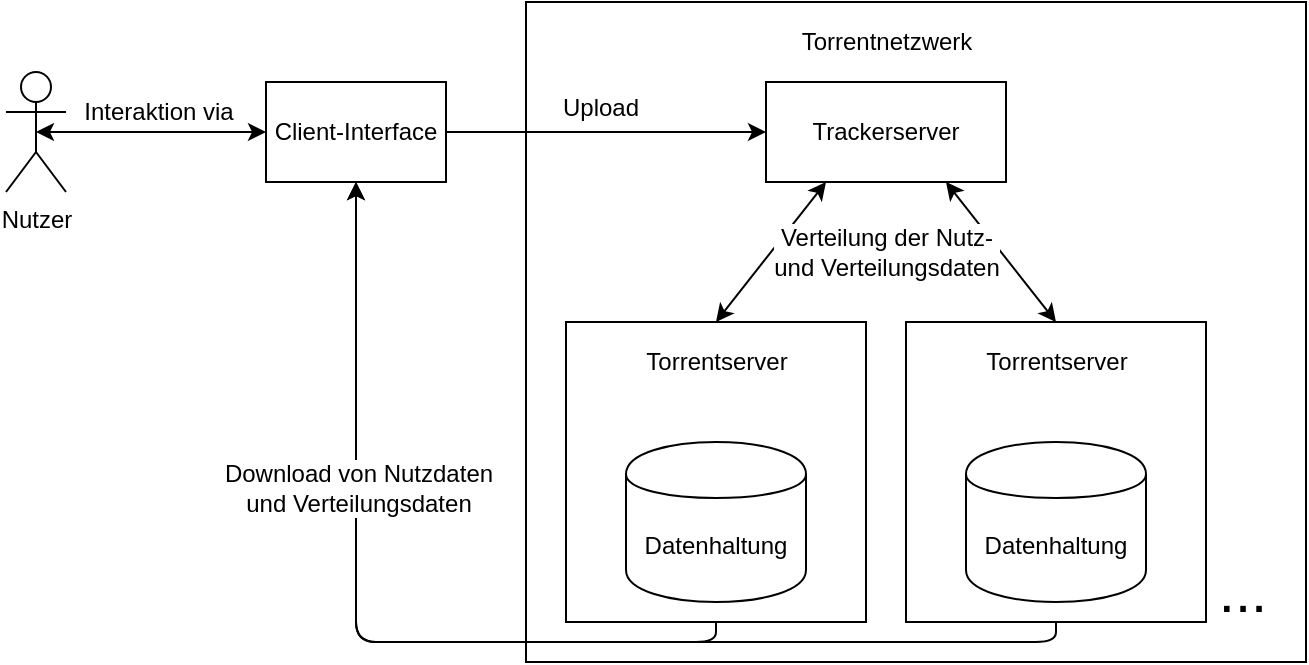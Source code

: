 <mxfile version="12.7.0" type="device"><diagram id="wEO8Pkke2gF6BbL1lY_F" name="Page-1"><mxGraphModel dx="981" dy="460" grid="1" gridSize="10" guides="1" tooltips="1" connect="1" arrows="1" fold="1" page="1" pageScale="1" pageWidth="827" pageHeight="1169" math="0" shadow="0"><root><mxCell id="0"/><mxCell id="1" parent="0"/><mxCell id="MlroK3jPVcfWCVCtqcUX-1" value="Nutzer" style="shape=umlActor;verticalLabelPosition=bottom;labelBackgroundColor=#ffffff;verticalAlign=top;html=1;outlineConnect=0;" parent="1" vertex="1"><mxGeometry x="20" y="45" width="30" height="60" as="geometry"/></mxCell><mxCell id="MlroK3jPVcfWCVCtqcUX-4" value="" style="rounded=0;whiteSpace=wrap;html=1;" parent="1" vertex="1"><mxGeometry x="280" y="10" width="390" height="330" as="geometry"/></mxCell><mxCell id="MlroK3jPVcfWCVCtqcUX-5" value="Torrentnetzwerk" style="text;html=1;align=center;verticalAlign=middle;resizable=0;points=[];autosize=1;" parent="1" vertex="1"><mxGeometry x="410" y="20" width="100" height="20" as="geometry"/></mxCell><mxCell id="MlroK3jPVcfWCVCtqcUX-9" value="" style="endArrow=classic;html=1;entryX=0;entryY=0.5;entryDx=0;entryDy=0;exitX=1;exitY=0.5;exitDx=0;exitDy=0;" parent="1" source="MlroK3jPVcfWCVCtqcUX-12" target="MlroK3jPVcfWCVCtqcUX-17" edge="1"><mxGeometry width="50" height="50" relative="1" as="geometry"><mxPoint x="330" y="90" as="sourcePoint"/><mxPoint x="395" y="85" as="targetPoint"/></mxGeometry></mxCell><mxCell id="MlroK3jPVcfWCVCtqcUX-11" value="Upload" style="text;html=1;align=center;verticalAlign=middle;resizable=0;points=[];labelBackgroundColor=#ffffff;" parent="MlroK3jPVcfWCVCtqcUX-9" vertex="1" connectable="0"><mxGeometry x="0.128" y="2" relative="1" as="geometry"><mxPoint x="-13.71" y="-10.5" as="offset"/></mxGeometry></mxCell><mxCell id="MlroK3jPVcfWCVCtqcUX-12" value="Client-Interface" style="rounded=0;whiteSpace=wrap;html=1;" parent="1" vertex="1"><mxGeometry x="150" y="50" width="90" height="50" as="geometry"/></mxCell><mxCell id="MlroK3jPVcfWCVCtqcUX-15" value="" style="endArrow=classic;startArrow=classic;html=1;exitX=0.5;exitY=0.5;exitDx=0;exitDy=0;exitPerimeter=0;entryX=0;entryY=0.5;entryDx=0;entryDy=0;" parent="1" source="MlroK3jPVcfWCVCtqcUX-1" target="MlroK3jPVcfWCVCtqcUX-12" edge="1"><mxGeometry width="50" height="50" relative="1" as="geometry"><mxPoint x="140" y="280" as="sourcePoint"/><mxPoint x="190" y="230" as="targetPoint"/></mxGeometry></mxCell><mxCell id="MlroK3jPVcfWCVCtqcUX-16" value="Interaktion via" style="text;html=1;align=center;verticalAlign=middle;resizable=0;points=[];labelBackgroundColor=#ffffff;" parent="MlroK3jPVcfWCVCtqcUX-15" vertex="1" connectable="0"><mxGeometry x="0.212" y="-2" relative="1" as="geometry"><mxPoint x="-8.43" y="-12" as="offset"/></mxGeometry></mxCell><mxCell id="MlroK3jPVcfWCVCtqcUX-17" value="Trackerserver" style="rounded=0;whiteSpace=wrap;html=1;" parent="1" vertex="1"><mxGeometry x="400" y="50" width="120" height="50" as="geometry"/></mxCell><mxCell id="IbtmRm0F3tLJ3SNNFnBu-11" value="" style="group" vertex="1" connectable="0" parent="1"><mxGeometry x="300" y="170" width="150" height="150" as="geometry"/></mxCell><mxCell id="IbtmRm0F3tLJ3SNNFnBu-4" value="" style="rounded=0;whiteSpace=wrap;html=1;" vertex="1" parent="IbtmRm0F3tLJ3SNNFnBu-11"><mxGeometry width="150" height="150" as="geometry"/></mxCell><mxCell id="IbtmRm0F3tLJ3SNNFnBu-5" value="Datenhaltung" style="shape=cylinder;whiteSpace=wrap;html=1;boundedLbl=1;backgroundOutline=1;" vertex="1" parent="IbtmRm0F3tLJ3SNNFnBu-11"><mxGeometry x="30" y="60" width="90" height="80" as="geometry"/></mxCell><mxCell id="IbtmRm0F3tLJ3SNNFnBu-6" value="Torrentserver" style="text;html=1;align=center;verticalAlign=middle;resizable=0;points=[];autosize=1;" vertex="1" parent="IbtmRm0F3tLJ3SNNFnBu-11"><mxGeometry x="30" y="10" width="90" height="20" as="geometry"/></mxCell><mxCell id="IbtmRm0F3tLJ3SNNFnBu-12" value="" style="group" vertex="1" connectable="0" parent="1"><mxGeometry x="470" y="170" width="150" height="150" as="geometry"/></mxCell><mxCell id="IbtmRm0F3tLJ3SNNFnBu-13" value="" style="rounded=0;whiteSpace=wrap;html=1;" vertex="1" parent="IbtmRm0F3tLJ3SNNFnBu-12"><mxGeometry width="150" height="150" as="geometry"/></mxCell><mxCell id="IbtmRm0F3tLJ3SNNFnBu-14" value="Datenhaltung" style="shape=cylinder;whiteSpace=wrap;html=1;boundedLbl=1;backgroundOutline=1;" vertex="1" parent="IbtmRm0F3tLJ3SNNFnBu-12"><mxGeometry x="30" y="60" width="90" height="80" as="geometry"/></mxCell><mxCell id="IbtmRm0F3tLJ3SNNFnBu-15" value="Torrentserver" style="text;html=1;align=center;verticalAlign=middle;resizable=0;points=[];autosize=1;" vertex="1" parent="IbtmRm0F3tLJ3SNNFnBu-12"><mxGeometry x="30" y="10" width="90" height="20" as="geometry"/></mxCell><mxCell id="IbtmRm0F3tLJ3SNNFnBu-20" value="&lt;font style=&quot;font-size: 29px&quot;&gt;...&lt;/font&gt;" style="text;html=1;align=center;verticalAlign=middle;resizable=0;points=[];autosize=1;" vertex="1" parent="1"><mxGeometry x="618" y="290" width="40" height="30" as="geometry"/></mxCell><mxCell id="IbtmRm0F3tLJ3SNNFnBu-22" value="" style="endArrow=classic;startArrow=classic;html=1;exitX=0.5;exitY=0;exitDx=0;exitDy=0;entryX=0.25;entryY=1;entryDx=0;entryDy=0;" edge="1" parent="1" source="IbtmRm0F3tLJ3SNNFnBu-4" target="MlroK3jPVcfWCVCtqcUX-17"><mxGeometry width="50" height="50" relative="1" as="geometry"><mxPoint x="410" y="200" as="sourcePoint"/><mxPoint x="460" y="150" as="targetPoint"/></mxGeometry></mxCell><mxCell id="IbtmRm0F3tLJ3SNNFnBu-25" value="" style="endArrow=classic;startArrow=classic;html=1;exitX=0.5;exitY=0;exitDx=0;exitDy=0;entryX=0.75;entryY=1;entryDx=0;entryDy=0;" edge="1" parent="1" source="IbtmRm0F3tLJ3SNNFnBu-13" target="MlroK3jPVcfWCVCtqcUX-17"><mxGeometry width="50" height="50" relative="1" as="geometry"><mxPoint x="385" y="230" as="sourcePoint"/><mxPoint x="540" y="110" as="targetPoint"/></mxGeometry></mxCell><mxCell id="IbtmRm0F3tLJ3SNNFnBu-27" value="Verteilung der Nutz-&lt;br&gt;und Verteilungsdaten" style="text;html=1;align=center;verticalAlign=middle;resizable=0;points=[];labelBackgroundColor=#ffffff;" vertex="1" connectable="0" parent="IbtmRm0F3tLJ3SNNFnBu-25"><mxGeometry x="-0.235" y="-2" relative="1" as="geometry"><mxPoint x="-65.69" y="-7.19" as="offset"/></mxGeometry></mxCell><mxCell id="IbtmRm0F3tLJ3SNNFnBu-35" value="" style="edgeStyle=segmentEdgeStyle;endArrow=classic;html=1;exitX=0.5;exitY=1;exitDx=0;exitDy=0;entryX=0.5;entryY=1;entryDx=0;entryDy=0;" edge="1" parent="1" source="IbtmRm0F3tLJ3SNNFnBu-13" target="MlroK3jPVcfWCVCtqcUX-12"><mxGeometry width="50" height="50" relative="1" as="geometry"><mxPoint x="50" y="300" as="sourcePoint"/><mxPoint x="100" y="250" as="targetPoint"/><Array as="points"><mxPoint x="545" y="330"/><mxPoint x="195" y="330"/></Array></mxGeometry></mxCell><mxCell id="IbtmRm0F3tLJ3SNNFnBu-36" value="" style="edgeStyle=segmentEdgeStyle;endArrow=classic;html=1;exitX=0.5;exitY=1;exitDx=0;exitDy=0;entryX=0.5;entryY=1;entryDx=0;entryDy=0;" edge="1" parent="1" source="IbtmRm0F3tLJ3SNNFnBu-4" target="MlroK3jPVcfWCVCtqcUX-12"><mxGeometry width="50" height="50" relative="1" as="geometry"><mxPoint x="555" y="380" as="sourcePoint"/><mxPoint x="205" y="110" as="targetPoint"/><Array as="points"><mxPoint x="375" y="330"/><mxPoint x="195" y="330"/></Array></mxGeometry></mxCell><mxCell id="IbtmRm0F3tLJ3SNNFnBu-37" value="Download von Nutzdaten&lt;br&gt;und Verteilungsdaten" style="text;html=1;align=center;verticalAlign=middle;resizable=0;points=[];labelBackgroundColor=#ffffff;" vertex="1" connectable="0" parent="IbtmRm0F3tLJ3SNNFnBu-36"><mxGeometry x="0.272" y="-1" relative="1" as="geometry"><mxPoint as="offset"/></mxGeometry></mxCell></root></mxGraphModel></diagram></mxfile>